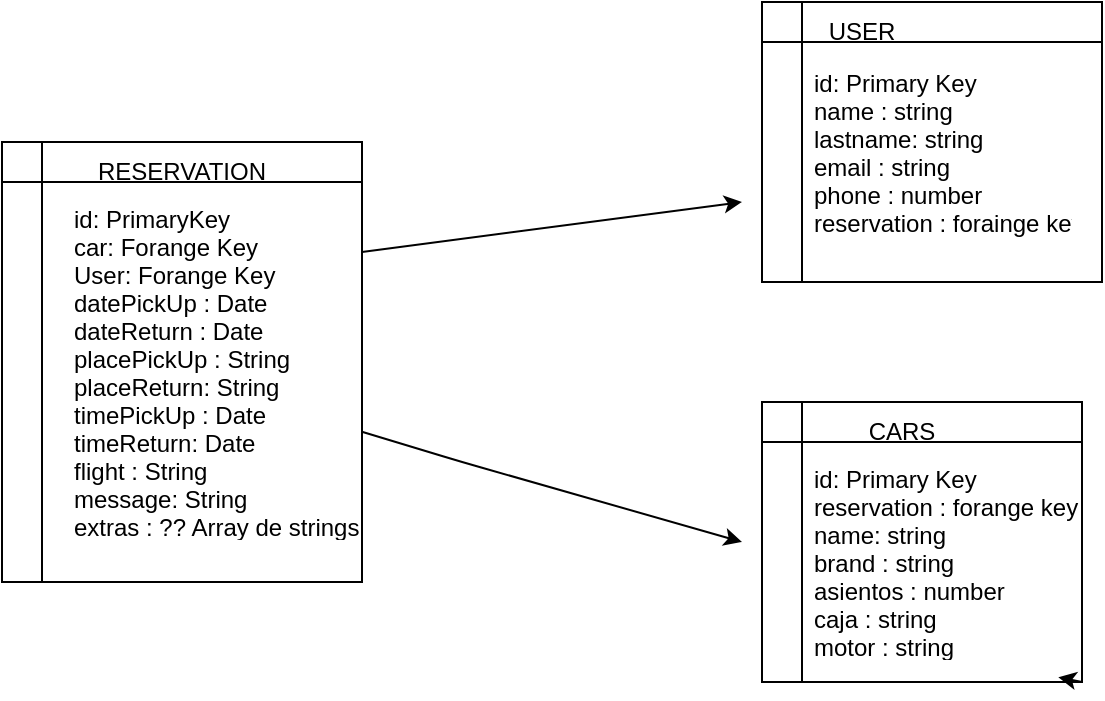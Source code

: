 <mxfile>
    <diagram id="lql7tFp8S6drGtJY2Mqf" name="Page-1">
        <mxGraphModel dx="732" dy="505" grid="1" gridSize="10" guides="1" tooltips="1" connect="1" arrows="1" fold="1" page="1" pageScale="1" pageWidth="850" pageHeight="1100" math="0" shadow="0">
            <root>
                <mxCell id="0"/>
                <mxCell id="1" parent="0"/>
                <mxCell id="23" value="" style="group" vertex="1" connectable="0" parent="1">
                    <mxGeometry x="460" y="240" width="170" height="140" as="geometry"/>
                </mxCell>
                <mxCell id="10" value="List Item" style="text;strokeColor=none;fillColor=none;align=left;verticalAlign=middle;spacingLeft=4;spacingRight=4;overflow=hidden;points=[[0,0.5],[1,0.5]];portConstraint=eastwest;rotatable=0;" vertex="1" parent="23">
                    <mxGeometry x="30" y="30" width="80" height="30" as="geometry"/>
                </mxCell>
                <mxCell id="12" value="" style="shape=internalStorage;whiteSpace=wrap;html=1;backgroundOutline=1;" vertex="1" parent="23">
                    <mxGeometry width="160" height="140" as="geometry"/>
                </mxCell>
                <mxCell id="14" value="CARS" style="text;html=1;strokeColor=none;fillColor=none;align=center;verticalAlign=middle;whiteSpace=wrap;rounded=0;" vertex="1" parent="23">
                    <mxGeometry x="40" width="60" height="30" as="geometry"/>
                </mxCell>
                <mxCell id="21" value="id: Primary Key&#10;reservation : forange key&#10;name: string&#10;brand : string&#10;asientos : number&#10;caja : string&#10;motor : string&#10;available : boolean&#10;" style="text;strokeColor=none;fillColor=none;align=left;verticalAlign=middle;spacingLeft=4;spacingRight=4;overflow=hidden;points=[[0,0.5],[1,0.5]];portConstraint=eastwest;rotatable=0;" vertex="1" parent="23">
                    <mxGeometry x="20" y="30" width="150" height="100" as="geometry"/>
                </mxCell>
                <mxCell id="22" style="edgeStyle=none;html=1;exitX=1;exitY=1;exitDx=0;exitDy=0;entryX=0.926;entryY=0.983;entryDx=0;entryDy=0;entryPerimeter=0;" edge="1" parent="23" source="12" target="12">
                    <mxGeometry relative="1" as="geometry"/>
                </mxCell>
                <mxCell id="24" value="" style="group" vertex="1" connectable="0" parent="1">
                    <mxGeometry x="460" y="40" width="170" height="140" as="geometry"/>
                </mxCell>
                <mxCell id="9" value="" style="shape=internalStorage;whiteSpace=wrap;html=1;backgroundOutline=1;" vertex="1" parent="24">
                    <mxGeometry width="170" height="140" as="geometry"/>
                </mxCell>
                <mxCell id="11" value="USER" style="text;html=1;strokeColor=none;fillColor=none;align=center;verticalAlign=middle;whiteSpace=wrap;rounded=0;" vertex="1" parent="24">
                    <mxGeometry x="20" width="60" height="30" as="geometry"/>
                </mxCell>
                <mxCell id="19" value="id: Primary Key&#10;name : string&#10;lastname: string&#10;email : string&#10;phone : number&#10;reservation : forainge key" style="text;strokeColor=none;fillColor=none;align=left;verticalAlign=middle;spacingLeft=4;spacingRight=4;overflow=hidden;points=[[0,0.5],[1,0.5]];portConstraint=eastwest;rotatable=0;" vertex="1" parent="24">
                    <mxGeometry x="20" y="10" width="140" height="130" as="geometry"/>
                </mxCell>
                <mxCell id="26" value="" style="group" vertex="1" connectable="0" parent="1">
                    <mxGeometry x="80" y="110" width="190" height="220" as="geometry"/>
                </mxCell>
                <mxCell id="5" value="" style="shape=internalStorage;whiteSpace=wrap;html=1;backgroundOutline=1;" vertex="1" parent="26">
                    <mxGeometry width="180" height="220" as="geometry"/>
                </mxCell>
                <mxCell id="25" value="" style="group" vertex="1" connectable="0" parent="26">
                    <mxGeometry x="30" width="160" height="200" as="geometry"/>
                </mxCell>
                <mxCell id="7" value="RESERVATION" style="text;html=1;strokeColor=none;fillColor=none;align=center;verticalAlign=middle;whiteSpace=wrap;rounded=0;" vertex="1" parent="25">
                    <mxGeometry width="120" height="30" as="geometry"/>
                </mxCell>
                <mxCell id="8" value="id: PrimaryKey&#10;car: Forange Key&#10;User: Forange Key&#10;datePickUp : Date&#10;dateReturn : Date&#10;placePickUp : String&#10;placeReturn: String&#10;timePickUp : Date&#10;timeReturn: Date&#10;flight : String&#10;message: String&#10;extras : ?? Array de strings&#10;&#10;&#10;" style="text;strokeColor=none;fillColor=none;align=left;verticalAlign=middle;spacingLeft=4;spacingRight=4;overflow=hidden;points=[[0,0.5],[1,0.5]];portConstraint=eastwest;rotatable=0;" vertex="1" parent="25">
                    <mxGeometry y="30" width="160" height="170" as="geometry"/>
                </mxCell>
                <mxCell id="27" value="" style="endArrow=classic;html=1;exitX=1;exitY=0.25;exitDx=0;exitDy=0;" edge="1" parent="1" source="5">
                    <mxGeometry width="50" height="50" relative="1" as="geometry">
                        <mxPoint x="350" y="190" as="sourcePoint"/>
                        <mxPoint x="450" y="140" as="targetPoint"/>
                    </mxGeometry>
                </mxCell>
                <mxCell id="28" value="" style="endArrow=classic;html=1;exitX=1.002;exitY=0.659;exitDx=0;exitDy=0;exitPerimeter=0;" edge="1" parent="1" source="5">
                    <mxGeometry width="50" height="50" relative="1" as="geometry">
                        <mxPoint x="350" y="190" as="sourcePoint"/>
                        <mxPoint x="450" y="310" as="targetPoint"/>
                        <Array as="points">
                            <mxPoint x="310" y="270"/>
                        </Array>
                    </mxGeometry>
                </mxCell>
            </root>
        </mxGraphModel>
    </diagram>
</mxfile>